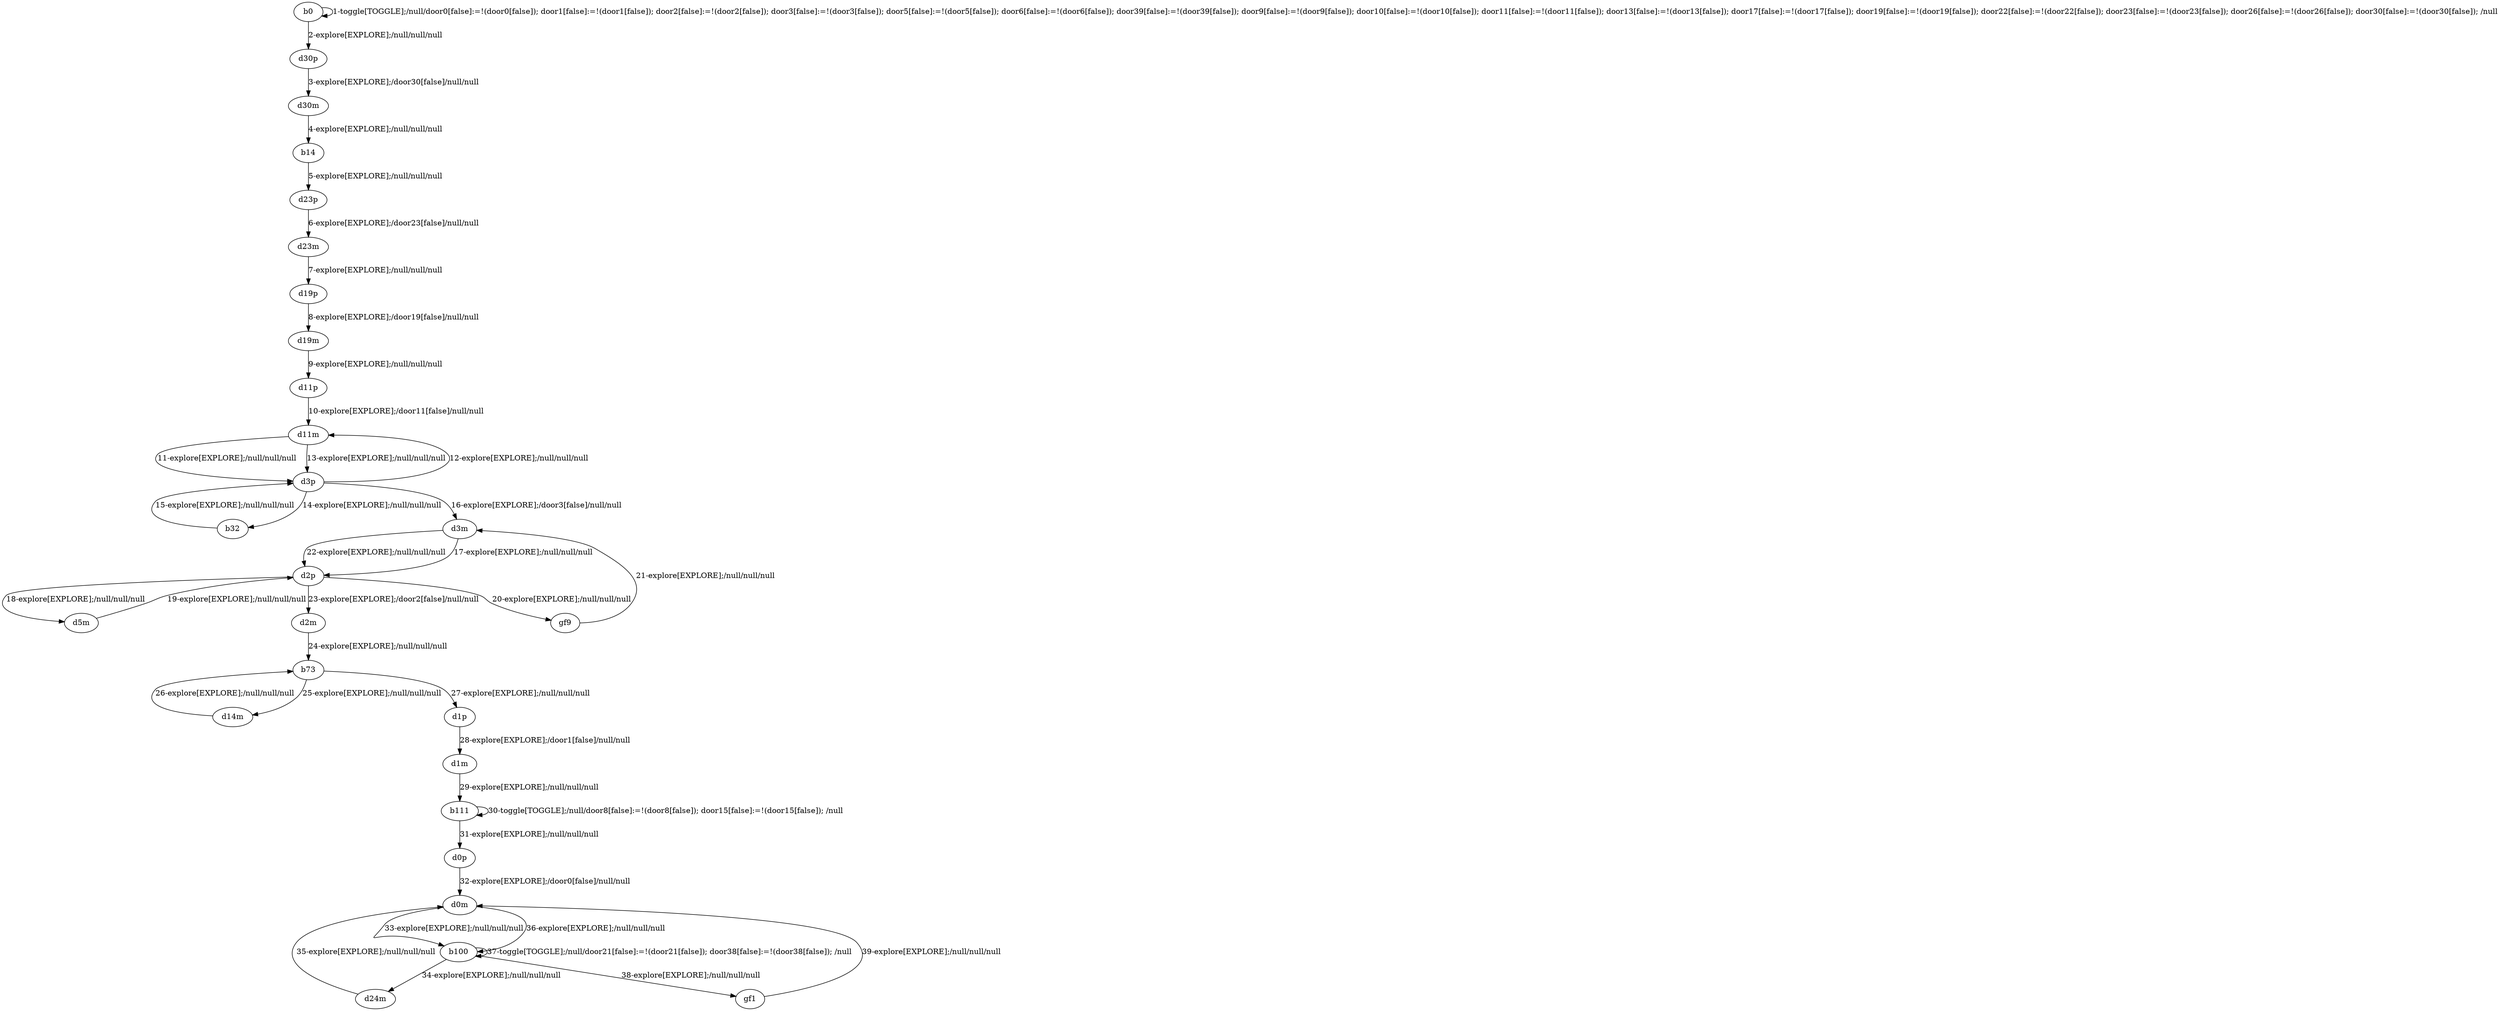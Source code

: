 # Total number of goals covered by this test: 1
# gf1 --> d0m

digraph g {
"b0" -> "b0" [label = "1-toggle[TOGGLE];/null/door0[false]:=!(door0[false]); door1[false]:=!(door1[false]); door2[false]:=!(door2[false]); door3[false]:=!(door3[false]); door5[false]:=!(door5[false]); door6[false]:=!(door6[false]); door39[false]:=!(door39[false]); door9[false]:=!(door9[false]); door10[false]:=!(door10[false]); door11[false]:=!(door11[false]); door13[false]:=!(door13[false]); door17[false]:=!(door17[false]); door19[false]:=!(door19[false]); door22[false]:=!(door22[false]); door23[false]:=!(door23[false]); door26[false]:=!(door26[false]); door30[false]:=!(door30[false]); /null"];
"b0" -> "d30p" [label = "2-explore[EXPLORE];/null/null/null"];
"d30p" -> "d30m" [label = "3-explore[EXPLORE];/door30[false]/null/null"];
"d30m" -> "b14" [label = "4-explore[EXPLORE];/null/null/null"];
"b14" -> "d23p" [label = "5-explore[EXPLORE];/null/null/null"];
"d23p" -> "d23m" [label = "6-explore[EXPLORE];/door23[false]/null/null"];
"d23m" -> "d19p" [label = "7-explore[EXPLORE];/null/null/null"];
"d19p" -> "d19m" [label = "8-explore[EXPLORE];/door19[false]/null/null"];
"d19m" -> "d11p" [label = "9-explore[EXPLORE];/null/null/null"];
"d11p" -> "d11m" [label = "10-explore[EXPLORE];/door11[false]/null/null"];
"d11m" -> "d3p" [label = "11-explore[EXPLORE];/null/null/null"];
"d3p" -> "d11m" [label = "12-explore[EXPLORE];/null/null/null"];
"d11m" -> "d3p" [label = "13-explore[EXPLORE];/null/null/null"];
"d3p" -> "b32" [label = "14-explore[EXPLORE];/null/null/null"];
"b32" -> "d3p" [label = "15-explore[EXPLORE];/null/null/null"];
"d3p" -> "d3m" [label = "16-explore[EXPLORE];/door3[false]/null/null"];
"d3m" -> "d2p" [label = "17-explore[EXPLORE];/null/null/null"];
"d2p" -> "d5m" [label = "18-explore[EXPLORE];/null/null/null"];
"d5m" -> "d2p" [label = "19-explore[EXPLORE];/null/null/null"];
"d2p" -> "gf9" [label = "20-explore[EXPLORE];/null/null/null"];
"gf9" -> "d3m" [label = "21-explore[EXPLORE];/null/null/null"];
"d3m" -> "d2p" [label = "22-explore[EXPLORE];/null/null/null"];
"d2p" -> "d2m" [label = "23-explore[EXPLORE];/door2[false]/null/null"];
"d2m" -> "b73" [label = "24-explore[EXPLORE];/null/null/null"];
"b73" -> "d14m" [label = "25-explore[EXPLORE];/null/null/null"];
"d14m" -> "b73" [label = "26-explore[EXPLORE];/null/null/null"];
"b73" -> "d1p" [label = "27-explore[EXPLORE];/null/null/null"];
"d1p" -> "d1m" [label = "28-explore[EXPLORE];/door1[false]/null/null"];
"d1m" -> "b111" [label = "29-explore[EXPLORE];/null/null/null"];
"b111" -> "b111" [label = "30-toggle[TOGGLE];/null/door8[false]:=!(door8[false]); door15[false]:=!(door15[false]); /null"];
"b111" -> "d0p" [label = "31-explore[EXPLORE];/null/null/null"];
"d0p" -> "d0m" [label = "32-explore[EXPLORE];/door0[false]/null/null"];
"d0m" -> "b100" [label = "33-explore[EXPLORE];/null/null/null"];
"b100" -> "d24m" [label = "34-explore[EXPLORE];/null/null/null"];
"d24m" -> "d0m" [label = "35-explore[EXPLORE];/null/null/null"];
"d0m" -> "b100" [label = "36-explore[EXPLORE];/null/null/null"];
"b100" -> "b100" [label = "37-toggle[TOGGLE];/null/door21[false]:=!(door21[false]); door38[false]:=!(door38[false]); /null"];
"b100" -> "gf1" [label = "38-explore[EXPLORE];/null/null/null"];
"gf1" -> "d0m" [label = "39-explore[EXPLORE];/null/null/null"];
}